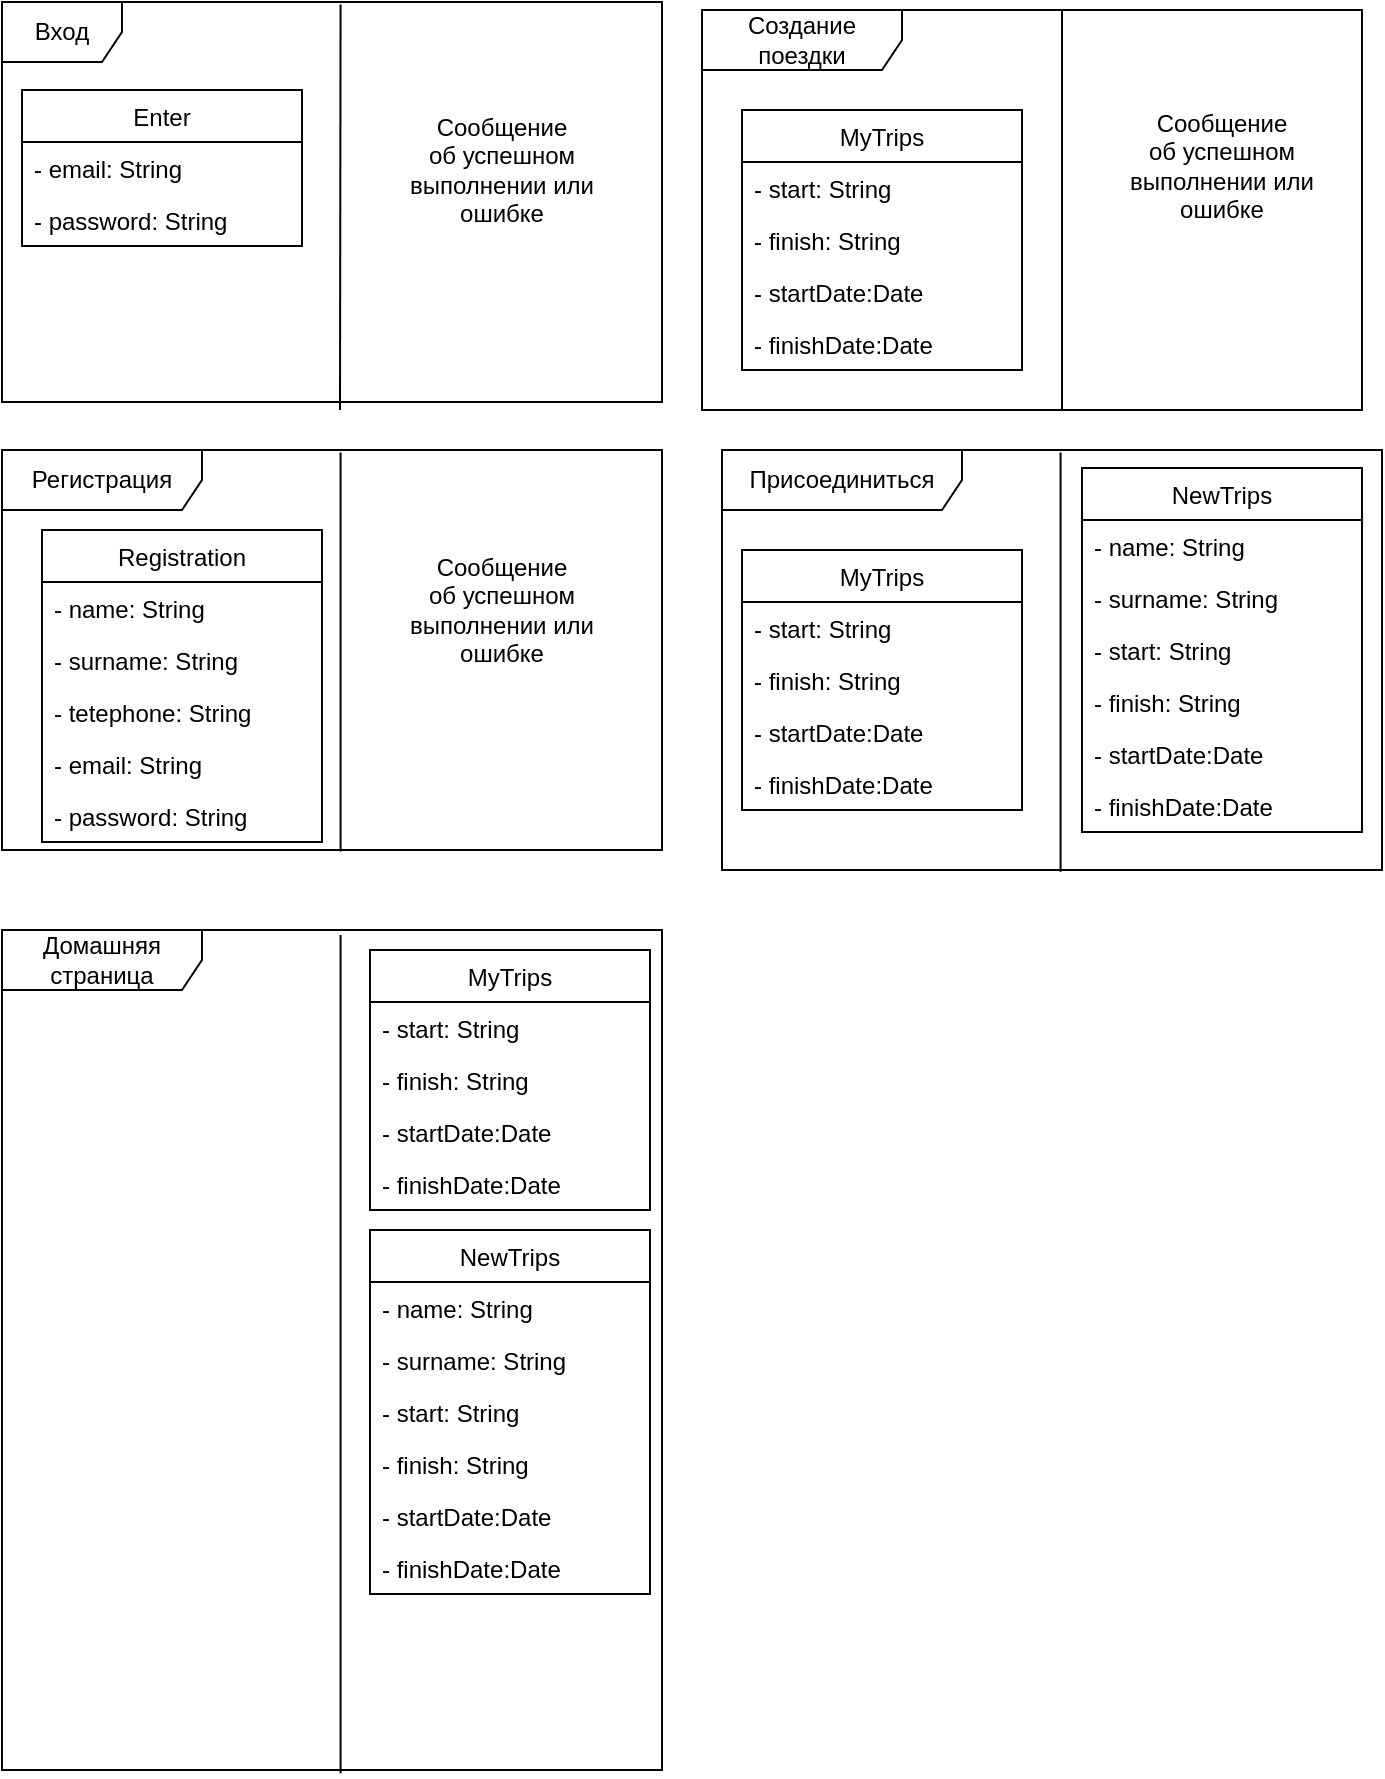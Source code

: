 <mxfile version="16.0.3" type="device"><diagram id="6_J4-B5-7CtFRITqSXn1" name="Page-1"><mxGraphModel dx="1278" dy="579" grid="1" gridSize="10" guides="1" tooltips="1" connect="1" arrows="1" fold="1" page="1" pageScale="1" pageWidth="827" pageHeight="1169" math="0" shadow="0"><root><mxCell id="0"/><mxCell id="1" parent="0"/><mxCell id="dPJnrkFF7aUdtKAdIH6B-1" value="Enter" style="swimlane;fontStyle=0;childLayout=stackLayout;horizontal=1;startSize=26;fillColor=none;horizontalStack=0;resizeParent=1;resizeParentMax=0;resizeLast=0;collapsible=1;marginBottom=0;" vertex="1" parent="1"><mxGeometry x="100" y="50" width="140" height="78" as="geometry"/></mxCell><mxCell id="dPJnrkFF7aUdtKAdIH6B-2" value="- email: String" style="text;strokeColor=none;fillColor=none;align=left;verticalAlign=top;spacingLeft=4;spacingRight=4;overflow=hidden;rotatable=0;points=[[0,0.5],[1,0.5]];portConstraint=eastwest;" vertex="1" parent="dPJnrkFF7aUdtKAdIH6B-1"><mxGeometry y="26" width="140" height="26" as="geometry"/></mxCell><mxCell id="dPJnrkFF7aUdtKAdIH6B-3" value="- password: String" style="text;strokeColor=none;fillColor=none;align=left;verticalAlign=top;spacingLeft=4;spacingRight=4;overflow=hidden;rotatable=0;points=[[0,0.5],[1,0.5]];portConstraint=eastwest;" vertex="1" parent="dPJnrkFF7aUdtKAdIH6B-1"><mxGeometry y="52" width="140" height="26" as="geometry"/></mxCell><mxCell id="dPJnrkFF7aUdtKAdIH6B-5" value="Registration" style="swimlane;fontStyle=0;childLayout=stackLayout;horizontal=1;startSize=26;fillColor=none;horizontalStack=0;resizeParent=1;resizeParentMax=0;resizeLast=0;collapsible=1;marginBottom=0;" vertex="1" parent="1"><mxGeometry x="110" y="270" width="140" height="156" as="geometry"/></mxCell><mxCell id="dPJnrkFF7aUdtKAdIH6B-6" value="- name: String" style="text;strokeColor=none;fillColor=none;align=left;verticalAlign=top;spacingLeft=4;spacingRight=4;overflow=hidden;rotatable=0;points=[[0,0.5],[1,0.5]];portConstraint=eastwest;" vertex="1" parent="dPJnrkFF7aUdtKAdIH6B-5"><mxGeometry y="26" width="140" height="26" as="geometry"/></mxCell><mxCell id="dPJnrkFF7aUdtKAdIH6B-7" value="- surname: String" style="text;strokeColor=none;fillColor=none;align=left;verticalAlign=top;spacingLeft=4;spacingRight=4;overflow=hidden;rotatable=0;points=[[0,0.5],[1,0.5]];portConstraint=eastwest;" vertex="1" parent="dPJnrkFF7aUdtKAdIH6B-5"><mxGeometry y="52" width="140" height="26" as="geometry"/></mxCell><mxCell id="dPJnrkFF7aUdtKAdIH6B-8" value="- tetephone: String" style="text;strokeColor=none;fillColor=none;align=left;verticalAlign=top;spacingLeft=4;spacingRight=4;overflow=hidden;rotatable=0;points=[[0,0.5],[1,0.5]];portConstraint=eastwest;" vertex="1" parent="dPJnrkFF7aUdtKAdIH6B-5"><mxGeometry y="78" width="140" height="26" as="geometry"/></mxCell><mxCell id="dPJnrkFF7aUdtKAdIH6B-9" value="- email: String" style="text;strokeColor=none;fillColor=none;align=left;verticalAlign=top;spacingLeft=4;spacingRight=4;overflow=hidden;rotatable=0;points=[[0,0.5],[1,0.5]];portConstraint=eastwest;" vertex="1" parent="dPJnrkFF7aUdtKAdIH6B-5"><mxGeometry y="104" width="140" height="26" as="geometry"/></mxCell><mxCell id="dPJnrkFF7aUdtKAdIH6B-10" value="- password: String" style="text;strokeColor=none;fillColor=none;align=left;verticalAlign=top;spacingLeft=4;spacingRight=4;overflow=hidden;rotatable=0;points=[[0,0.5],[1,0.5]];portConstraint=eastwest;" vertex="1" parent="dPJnrkFF7aUdtKAdIH6B-5"><mxGeometry y="130" width="140" height="26" as="geometry"/></mxCell><mxCell id="dPJnrkFF7aUdtKAdIH6B-11" value="Вход" style="shape=umlFrame;whiteSpace=wrap;html=1;" vertex="1" parent="1"><mxGeometry x="90" y="6" width="330" height="200" as="geometry"/></mxCell><mxCell id="dPJnrkFF7aUdtKAdIH6B-15" value="" style="endArrow=none;html=1;rounded=0;entryX=0.513;entryY=0.006;entryDx=0;entryDy=0;entryPerimeter=0;" edge="1" parent="1" target="dPJnrkFF7aUdtKAdIH6B-11"><mxGeometry width="50" height="50" relative="1" as="geometry"><mxPoint x="259" y="210" as="sourcePoint"/><mxPoint x="300" y="270" as="targetPoint"/></mxGeometry></mxCell><mxCell id="dPJnrkFF7aUdtKAdIH6B-16" value="Сообщение&lt;br&gt;об успешном выполнении или ошибке" style="text;html=1;strokeColor=none;fillColor=none;align=center;verticalAlign=middle;whiteSpace=wrap;rounded=0;" vertex="1" parent="1"><mxGeometry x="280" y="50" width="120" height="80" as="geometry"/></mxCell><mxCell id="dPJnrkFF7aUdtKAdIH6B-20" value="Регистрация" style="shape=umlFrame;whiteSpace=wrap;html=1;width=100;height=30;" vertex="1" parent="1"><mxGeometry x="90" y="230" width="330" height="200" as="geometry"/></mxCell><mxCell id="dPJnrkFF7aUdtKAdIH6B-21" value="" style="endArrow=none;html=1;rounded=0;entryX=0.513;entryY=0.006;entryDx=0;entryDy=0;entryPerimeter=0;exitX=0.513;exitY=1.004;exitDx=0;exitDy=0;exitPerimeter=0;" edge="1" target="dPJnrkFF7aUdtKAdIH6B-20" parent="1" source="dPJnrkFF7aUdtKAdIH6B-20"><mxGeometry width="50" height="50" relative="1" as="geometry"><mxPoint x="259" y="440" as="sourcePoint"/><mxPoint x="360" y="504" as="targetPoint"/></mxGeometry></mxCell><mxCell id="dPJnrkFF7aUdtKAdIH6B-22" value="Сообщение&lt;br&gt;об успешном выполнении или ошибке" style="text;html=1;strokeColor=none;fillColor=none;align=center;verticalAlign=middle;whiteSpace=wrap;rounded=0;" vertex="1" parent="1"><mxGeometry x="280" y="270" width="120" height="80" as="geometry"/></mxCell><mxCell id="dPJnrkFF7aUdtKAdIH6B-24" value="MyTrips" style="swimlane;fontStyle=0;childLayout=stackLayout;horizontal=1;startSize=26;fillColor=none;horizontalStack=0;resizeParent=1;resizeParentMax=0;resizeLast=0;collapsible=1;marginBottom=0;" vertex="1" parent="1"><mxGeometry x="274" y="480" width="140" height="130" as="geometry"/></mxCell><mxCell id="dPJnrkFF7aUdtKAdIH6B-25" value="- start: String" style="text;strokeColor=none;fillColor=none;align=left;verticalAlign=top;spacingLeft=4;spacingRight=4;overflow=hidden;rotatable=0;points=[[0,0.5],[1,0.5]];portConstraint=eastwest;" vertex="1" parent="dPJnrkFF7aUdtKAdIH6B-24"><mxGeometry y="26" width="140" height="26" as="geometry"/></mxCell><mxCell id="dPJnrkFF7aUdtKAdIH6B-26" value="- finish: String" style="text;strokeColor=none;fillColor=none;align=left;verticalAlign=top;spacingLeft=4;spacingRight=4;overflow=hidden;rotatable=0;points=[[0,0.5],[1,0.5]];portConstraint=eastwest;" vertex="1" parent="dPJnrkFF7aUdtKAdIH6B-24"><mxGeometry y="52" width="140" height="26" as="geometry"/></mxCell><mxCell id="dPJnrkFF7aUdtKAdIH6B-27" value="- startDate:Date" style="text;strokeColor=none;fillColor=none;align=left;verticalAlign=top;spacingLeft=4;spacingRight=4;overflow=hidden;rotatable=0;points=[[0,0.5],[1,0.5]];portConstraint=eastwest;" vertex="1" parent="dPJnrkFF7aUdtKAdIH6B-24"><mxGeometry y="78" width="140" height="26" as="geometry"/></mxCell><mxCell id="dPJnrkFF7aUdtKAdIH6B-28" value="- finishDate:Date" style="text;strokeColor=none;fillColor=none;align=left;verticalAlign=top;spacingLeft=4;spacingRight=4;overflow=hidden;rotatable=0;points=[[0,0.5],[1,0.5]];portConstraint=eastwest;" vertex="1" parent="dPJnrkFF7aUdtKAdIH6B-24"><mxGeometry y="104" width="140" height="26" as="geometry"/></mxCell><mxCell id="dPJnrkFF7aUdtKAdIH6B-30" value="Домашняя страница" style="shape=umlFrame;whiteSpace=wrap;html=1;width=100;height=30;" vertex="1" parent="1"><mxGeometry x="90" y="470" width="330" height="420" as="geometry"/></mxCell><mxCell id="dPJnrkFF7aUdtKAdIH6B-31" value="" style="endArrow=none;html=1;rounded=0;entryX=0.513;entryY=0.006;entryDx=0;entryDy=0;entryPerimeter=0;exitX=0.513;exitY=1.004;exitDx=0;exitDy=0;exitPerimeter=0;" edge="1" source="dPJnrkFF7aUdtKAdIH6B-30" target="dPJnrkFF7aUdtKAdIH6B-30" parent="1"><mxGeometry width="50" height="50" relative="1" as="geometry"><mxPoint x="259" y="904" as="sourcePoint"/><mxPoint x="360" y="968" as="targetPoint"/></mxGeometry></mxCell><mxCell id="dPJnrkFF7aUdtKAdIH6B-33" value="MyTrips" style="swimlane;fontStyle=0;childLayout=stackLayout;horizontal=1;startSize=26;fillColor=none;horizontalStack=0;resizeParent=1;resizeParentMax=0;resizeLast=0;collapsible=1;marginBottom=0;" vertex="1" parent="1"><mxGeometry x="460" y="60" width="140" height="130" as="geometry"/></mxCell><mxCell id="dPJnrkFF7aUdtKAdIH6B-34" value="- start: String" style="text;strokeColor=none;fillColor=none;align=left;verticalAlign=top;spacingLeft=4;spacingRight=4;overflow=hidden;rotatable=0;points=[[0,0.5],[1,0.5]];portConstraint=eastwest;" vertex="1" parent="dPJnrkFF7aUdtKAdIH6B-33"><mxGeometry y="26" width="140" height="26" as="geometry"/></mxCell><mxCell id="dPJnrkFF7aUdtKAdIH6B-35" value="- finish: String" style="text;strokeColor=none;fillColor=none;align=left;verticalAlign=top;spacingLeft=4;spacingRight=4;overflow=hidden;rotatable=0;points=[[0,0.5],[1,0.5]];portConstraint=eastwest;" vertex="1" parent="dPJnrkFF7aUdtKAdIH6B-33"><mxGeometry y="52" width="140" height="26" as="geometry"/></mxCell><mxCell id="dPJnrkFF7aUdtKAdIH6B-36" value="- startDate:Date" style="text;strokeColor=none;fillColor=none;align=left;verticalAlign=top;spacingLeft=4;spacingRight=4;overflow=hidden;rotatable=0;points=[[0,0.5],[1,0.5]];portConstraint=eastwest;" vertex="1" parent="dPJnrkFF7aUdtKAdIH6B-33"><mxGeometry y="78" width="140" height="26" as="geometry"/></mxCell><mxCell id="dPJnrkFF7aUdtKAdIH6B-37" value="- finishDate:Date" style="text;strokeColor=none;fillColor=none;align=left;verticalAlign=top;spacingLeft=4;spacingRight=4;overflow=hidden;rotatable=0;points=[[0,0.5],[1,0.5]];portConstraint=eastwest;" vertex="1" parent="dPJnrkFF7aUdtKAdIH6B-33"><mxGeometry y="104" width="140" height="26" as="geometry"/></mxCell><mxCell id="dPJnrkFF7aUdtKAdIH6B-38" value="NewTrips" style="swimlane;fontStyle=0;childLayout=stackLayout;horizontal=1;startSize=26;fillColor=none;horizontalStack=0;resizeParent=1;resizeParentMax=0;resizeLast=0;collapsible=1;marginBottom=0;" vertex="1" parent="1"><mxGeometry x="274" y="620" width="140" height="182" as="geometry"/></mxCell><mxCell id="dPJnrkFF7aUdtKAdIH6B-43" value="- name: String" style="text;strokeColor=none;fillColor=none;align=left;verticalAlign=top;spacingLeft=4;spacingRight=4;overflow=hidden;rotatable=0;points=[[0,0.5],[1,0.5]];portConstraint=eastwest;" vertex="1" parent="dPJnrkFF7aUdtKAdIH6B-38"><mxGeometry y="26" width="140" height="26" as="geometry"/></mxCell><mxCell id="dPJnrkFF7aUdtKAdIH6B-44" value="- surname: String" style="text;strokeColor=none;fillColor=none;align=left;verticalAlign=top;spacingLeft=4;spacingRight=4;overflow=hidden;rotatable=0;points=[[0,0.5],[1,0.5]];portConstraint=eastwest;" vertex="1" parent="dPJnrkFF7aUdtKAdIH6B-38"><mxGeometry y="52" width="140" height="26" as="geometry"/></mxCell><mxCell id="dPJnrkFF7aUdtKAdIH6B-39" value="- start: String" style="text;strokeColor=none;fillColor=none;align=left;verticalAlign=top;spacingLeft=4;spacingRight=4;overflow=hidden;rotatable=0;points=[[0,0.5],[1,0.5]];portConstraint=eastwest;" vertex="1" parent="dPJnrkFF7aUdtKAdIH6B-38"><mxGeometry y="78" width="140" height="26" as="geometry"/></mxCell><mxCell id="dPJnrkFF7aUdtKAdIH6B-40" value="- finish: String" style="text;strokeColor=none;fillColor=none;align=left;verticalAlign=top;spacingLeft=4;spacingRight=4;overflow=hidden;rotatable=0;points=[[0,0.5],[1,0.5]];portConstraint=eastwest;" vertex="1" parent="dPJnrkFF7aUdtKAdIH6B-38"><mxGeometry y="104" width="140" height="26" as="geometry"/></mxCell><mxCell id="dPJnrkFF7aUdtKAdIH6B-41" value="- startDate:Date" style="text;strokeColor=none;fillColor=none;align=left;verticalAlign=top;spacingLeft=4;spacingRight=4;overflow=hidden;rotatable=0;points=[[0,0.5],[1,0.5]];portConstraint=eastwest;" vertex="1" parent="dPJnrkFF7aUdtKAdIH6B-38"><mxGeometry y="130" width="140" height="26" as="geometry"/></mxCell><mxCell id="dPJnrkFF7aUdtKAdIH6B-42" value="- finishDate:Date" style="text;strokeColor=none;fillColor=none;align=left;verticalAlign=top;spacingLeft=4;spacingRight=4;overflow=hidden;rotatable=0;points=[[0,0.5],[1,0.5]];portConstraint=eastwest;" vertex="1" parent="dPJnrkFF7aUdtKAdIH6B-38"><mxGeometry y="156" width="140" height="26" as="geometry"/></mxCell><mxCell id="dPJnrkFF7aUdtKAdIH6B-51" value="Создание поездки" style="shape=umlFrame;whiteSpace=wrap;html=1;width=100;height=30;" vertex="1" parent="1"><mxGeometry x="440" y="10" width="330" height="200" as="geometry"/></mxCell><mxCell id="dPJnrkFF7aUdtKAdIH6B-52" value="" style="endArrow=none;html=1;rounded=0;entryX=0.513;entryY=0.006;entryDx=0;entryDy=0;entryPerimeter=0;exitX=0.513;exitY=1.004;exitDx=0;exitDy=0;exitPerimeter=0;" edge="1" parent="1"><mxGeometry width="50" height="50" relative="1" as="geometry"><mxPoint x="620" y="210.0" as="sourcePoint"/><mxPoint x="620" y="10.4" as="targetPoint"/></mxGeometry></mxCell><mxCell id="dPJnrkFF7aUdtKAdIH6B-53" value="Сообщение&lt;br&gt;об успешном выполнении или ошибке" style="text;html=1;strokeColor=none;fillColor=none;align=center;verticalAlign=middle;whiteSpace=wrap;rounded=0;" vertex="1" parent="1"><mxGeometry x="640" y="48" width="120" height="80" as="geometry"/></mxCell><mxCell id="dPJnrkFF7aUdtKAdIH6B-54" value="MyTrips" style="swimlane;fontStyle=0;childLayout=stackLayout;horizontal=1;startSize=26;fillColor=none;horizontalStack=0;resizeParent=1;resizeParentMax=0;resizeLast=0;collapsible=1;marginBottom=0;" vertex="1" parent="1"><mxGeometry x="460" y="280" width="140" height="130" as="geometry"/></mxCell><mxCell id="dPJnrkFF7aUdtKAdIH6B-55" value="- start: String" style="text;strokeColor=none;fillColor=none;align=left;verticalAlign=top;spacingLeft=4;spacingRight=4;overflow=hidden;rotatable=0;points=[[0,0.5],[1,0.5]];portConstraint=eastwest;" vertex="1" parent="dPJnrkFF7aUdtKAdIH6B-54"><mxGeometry y="26" width="140" height="26" as="geometry"/></mxCell><mxCell id="dPJnrkFF7aUdtKAdIH6B-56" value="- finish: String" style="text;strokeColor=none;fillColor=none;align=left;verticalAlign=top;spacingLeft=4;spacingRight=4;overflow=hidden;rotatable=0;points=[[0,0.5],[1,0.5]];portConstraint=eastwest;" vertex="1" parent="dPJnrkFF7aUdtKAdIH6B-54"><mxGeometry y="52" width="140" height="26" as="geometry"/></mxCell><mxCell id="dPJnrkFF7aUdtKAdIH6B-57" value="- startDate:Date" style="text;strokeColor=none;fillColor=none;align=left;verticalAlign=top;spacingLeft=4;spacingRight=4;overflow=hidden;rotatable=0;points=[[0,0.5],[1,0.5]];portConstraint=eastwest;" vertex="1" parent="dPJnrkFF7aUdtKAdIH6B-54"><mxGeometry y="78" width="140" height="26" as="geometry"/></mxCell><mxCell id="dPJnrkFF7aUdtKAdIH6B-58" value="- finishDate:Date" style="text;strokeColor=none;fillColor=none;align=left;verticalAlign=top;spacingLeft=4;spacingRight=4;overflow=hidden;rotatable=0;points=[[0,0.5],[1,0.5]];portConstraint=eastwest;" vertex="1" parent="dPJnrkFF7aUdtKAdIH6B-54"><mxGeometry y="104" width="140" height="26" as="geometry"/></mxCell><mxCell id="dPJnrkFF7aUdtKAdIH6B-59" value="Присоединиться" style="shape=umlFrame;whiteSpace=wrap;html=1;width=120;height=30;" vertex="1" parent="1"><mxGeometry x="450" y="230" width="330" height="210" as="geometry"/></mxCell><mxCell id="dPJnrkFF7aUdtKAdIH6B-60" value="" style="endArrow=none;html=1;rounded=0;entryX=0.513;entryY=0.006;entryDx=0;entryDy=0;entryPerimeter=0;exitX=0.513;exitY=1.004;exitDx=0;exitDy=0;exitPerimeter=0;" edge="1" source="dPJnrkFF7aUdtKAdIH6B-59" target="dPJnrkFF7aUdtKAdIH6B-59" parent="1"><mxGeometry width="50" height="50" relative="1" as="geometry"><mxPoint x="609" y="674" as="sourcePoint"/><mxPoint x="710" y="738" as="targetPoint"/></mxGeometry></mxCell><mxCell id="dPJnrkFF7aUdtKAdIH6B-61" value="NewTrips" style="swimlane;fontStyle=0;childLayout=stackLayout;horizontal=1;startSize=26;fillColor=none;horizontalStack=0;resizeParent=1;resizeParentMax=0;resizeLast=0;collapsible=1;marginBottom=0;" vertex="1" parent="1"><mxGeometry x="630" y="239" width="140" height="182" as="geometry"/></mxCell><mxCell id="dPJnrkFF7aUdtKAdIH6B-62" value="- name: String" style="text;strokeColor=none;fillColor=none;align=left;verticalAlign=top;spacingLeft=4;spacingRight=4;overflow=hidden;rotatable=0;points=[[0,0.5],[1,0.5]];portConstraint=eastwest;" vertex="1" parent="dPJnrkFF7aUdtKAdIH6B-61"><mxGeometry y="26" width="140" height="26" as="geometry"/></mxCell><mxCell id="dPJnrkFF7aUdtKAdIH6B-63" value="- surname: String" style="text;strokeColor=none;fillColor=none;align=left;verticalAlign=top;spacingLeft=4;spacingRight=4;overflow=hidden;rotatable=0;points=[[0,0.5],[1,0.5]];portConstraint=eastwest;" vertex="1" parent="dPJnrkFF7aUdtKAdIH6B-61"><mxGeometry y="52" width="140" height="26" as="geometry"/></mxCell><mxCell id="dPJnrkFF7aUdtKAdIH6B-64" value="- start: String" style="text;strokeColor=none;fillColor=none;align=left;verticalAlign=top;spacingLeft=4;spacingRight=4;overflow=hidden;rotatable=0;points=[[0,0.5],[1,0.5]];portConstraint=eastwest;" vertex="1" parent="dPJnrkFF7aUdtKAdIH6B-61"><mxGeometry y="78" width="140" height="26" as="geometry"/></mxCell><mxCell id="dPJnrkFF7aUdtKAdIH6B-65" value="- finish: String" style="text;strokeColor=none;fillColor=none;align=left;verticalAlign=top;spacingLeft=4;spacingRight=4;overflow=hidden;rotatable=0;points=[[0,0.5],[1,0.5]];portConstraint=eastwest;" vertex="1" parent="dPJnrkFF7aUdtKAdIH6B-61"><mxGeometry y="104" width="140" height="26" as="geometry"/></mxCell><mxCell id="dPJnrkFF7aUdtKAdIH6B-66" value="- startDate:Date" style="text;strokeColor=none;fillColor=none;align=left;verticalAlign=top;spacingLeft=4;spacingRight=4;overflow=hidden;rotatable=0;points=[[0,0.5],[1,0.5]];portConstraint=eastwest;" vertex="1" parent="dPJnrkFF7aUdtKAdIH6B-61"><mxGeometry y="130" width="140" height="26" as="geometry"/></mxCell><mxCell id="dPJnrkFF7aUdtKAdIH6B-67" value="- finishDate:Date" style="text;strokeColor=none;fillColor=none;align=left;verticalAlign=top;spacingLeft=4;spacingRight=4;overflow=hidden;rotatable=0;points=[[0,0.5],[1,0.5]];portConstraint=eastwest;" vertex="1" parent="dPJnrkFF7aUdtKAdIH6B-61"><mxGeometry y="156" width="140" height="26" as="geometry"/></mxCell></root></mxGraphModel></diagram></mxfile>
